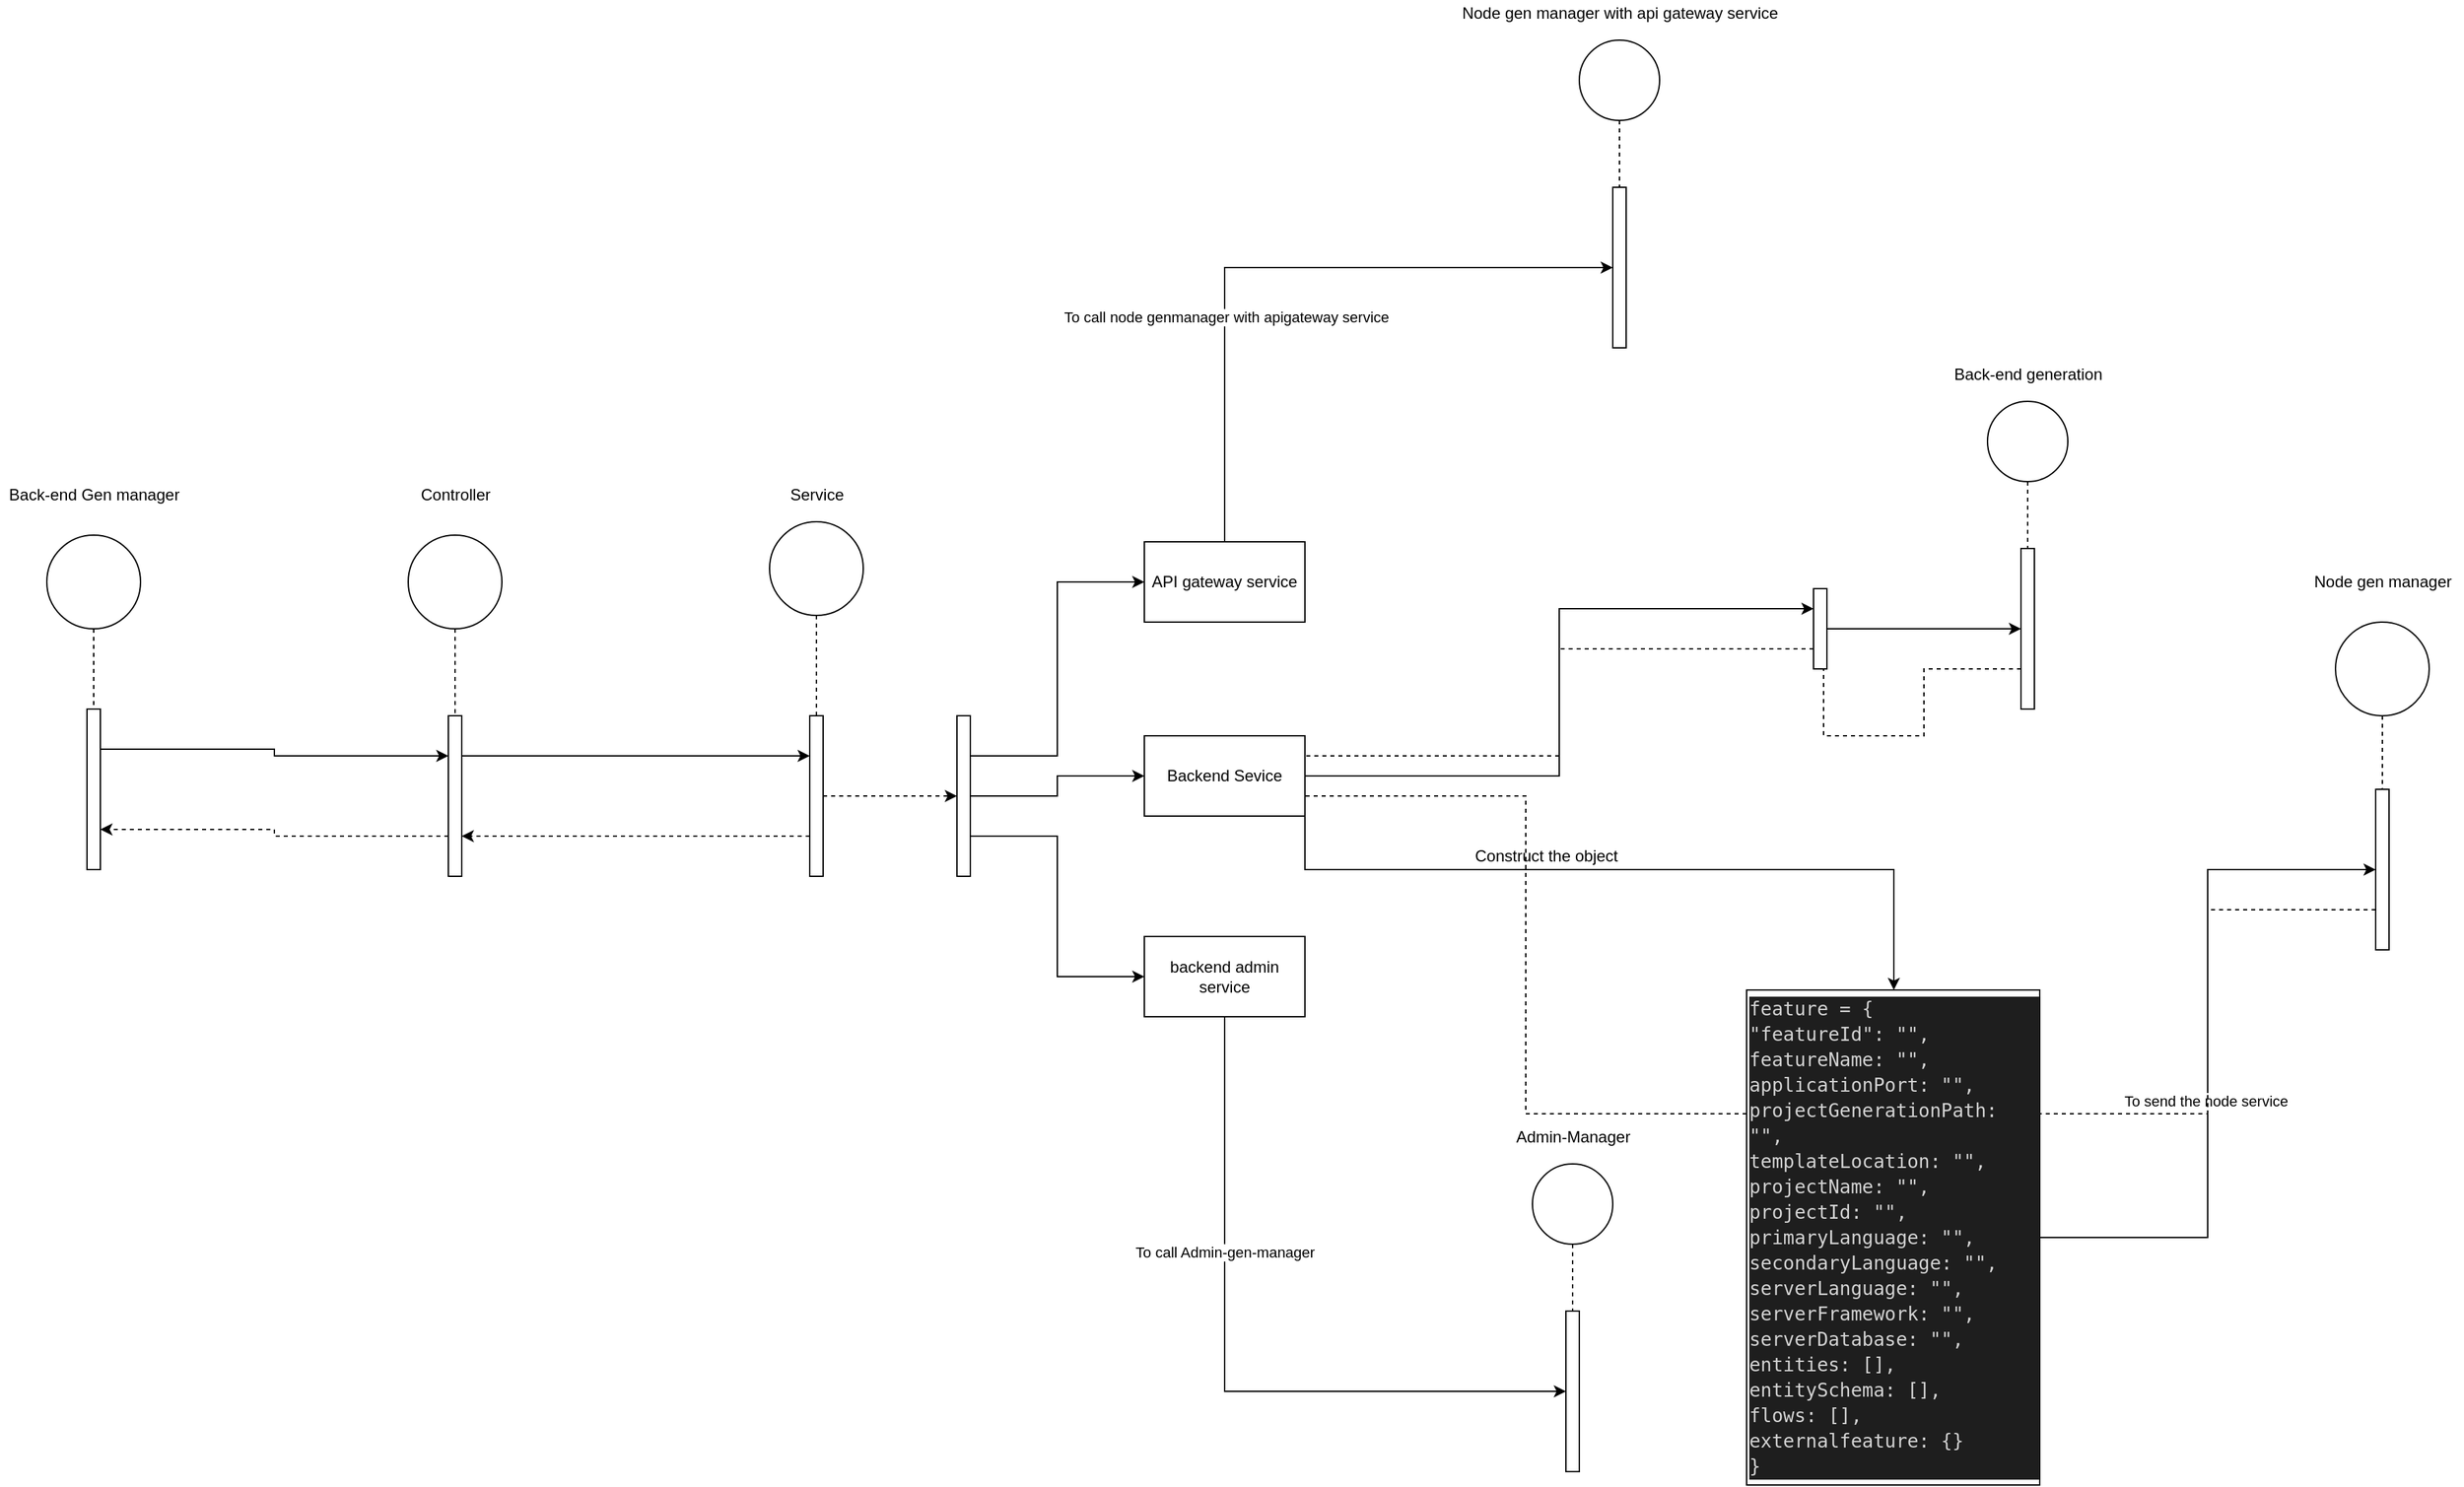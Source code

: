 <mxfile version="15.3.0" type="google"><diagram id="deNgg3nEkaRPRBhmVJgU" name="Page-1"><mxGraphModel dx="801" dy="1663" grid="1" gridSize="10" guides="1" tooltips="1" connect="1" arrows="1" fold="1" page="1" pageScale="1" pageWidth="827" pageHeight="1169" math="0" shadow="0"><root><mxCell id="0"/><mxCell id="1" parent="0"/><mxCell id="Msv3QlWYgXtPi2cDT2Zu-151" value="" style="edgeStyle=orthogonalEdgeStyle;rounded=0;orthogonalLoop=1;jettySize=auto;html=1;dashed=1;endArrow=none;endFill=0;" parent="1" source="Msv3QlWYgXtPi2cDT2Zu-149" target="Msv3QlWYgXtPi2cDT2Zu-150" edge="1"><mxGeometry relative="1" as="geometry"/></mxCell><mxCell id="Msv3QlWYgXtPi2cDT2Zu-149" value="" style="ellipse;whiteSpace=wrap;html=1;aspect=fixed;" parent="1" vertex="1"><mxGeometry x="230" y="390" width="70" height="70" as="geometry"/></mxCell><mxCell id="Msv3QlWYgXtPi2cDT2Zu-165" style="edgeStyle=orthogonalEdgeStyle;rounded=0;orthogonalLoop=1;jettySize=auto;html=1;exitX=0.25;exitY=0;exitDx=0;exitDy=0;entryX=0.25;entryY=1;entryDx=0;entryDy=0;endArrow=classic;endFill=1;" parent="1" source="Msv3QlWYgXtPi2cDT2Zu-150" target="Msv3QlWYgXtPi2cDT2Zu-156" edge="1"><mxGeometry relative="1" as="geometry"/></mxCell><mxCell id="Msv3QlWYgXtPi2cDT2Zu-150" value="" style="rounded=0;whiteSpace=wrap;html=1;direction=south;" parent="1" vertex="1"><mxGeometry x="260" y="520" width="10" height="120" as="geometry"/></mxCell><mxCell id="Msv3QlWYgXtPi2cDT2Zu-152" value="Back-end Gen manager" style="text;html=1;align=center;verticalAlign=middle;resizable=0;points=[];autosize=1;strokeColor=none;fillColor=none;" parent="1" vertex="1"><mxGeometry x="195" y="350" width="140" height="20" as="geometry"/></mxCell><mxCell id="Msv3QlWYgXtPi2cDT2Zu-154" value="" style="edgeStyle=orthogonalEdgeStyle;rounded=0;orthogonalLoop=1;jettySize=auto;html=1;dashed=1;endArrow=none;endFill=0;" parent="1" source="Msv3QlWYgXtPi2cDT2Zu-155" target="Msv3QlWYgXtPi2cDT2Zu-156" edge="1"><mxGeometry relative="1" as="geometry"/></mxCell><mxCell id="Msv3QlWYgXtPi2cDT2Zu-155" value="" style="ellipse;whiteSpace=wrap;html=1;aspect=fixed;" parent="1" vertex="1"><mxGeometry x="500" y="390" width="70" height="70" as="geometry"/></mxCell><mxCell id="Msv3QlWYgXtPi2cDT2Zu-166" style="edgeStyle=orthogonalEdgeStyle;rounded=0;orthogonalLoop=1;jettySize=auto;html=1;exitX=0.25;exitY=0;exitDx=0;exitDy=0;entryX=0.25;entryY=1;entryDx=0;entryDy=0;endArrow=classic;endFill=1;" parent="1" source="Msv3QlWYgXtPi2cDT2Zu-156" target="Msv3QlWYgXtPi2cDT2Zu-159" edge="1"><mxGeometry relative="1" as="geometry"/></mxCell><mxCell id="Msv3QlWYgXtPi2cDT2Zu-168" style="edgeStyle=orthogonalEdgeStyle;rounded=0;orthogonalLoop=1;jettySize=auto;html=1;exitX=0.75;exitY=1;exitDx=0;exitDy=0;entryX=0.75;entryY=0;entryDx=0;entryDy=0;endArrow=classic;endFill=1;dashed=1;" parent="1" source="Msv3QlWYgXtPi2cDT2Zu-156" target="Msv3QlWYgXtPi2cDT2Zu-150" edge="1"><mxGeometry relative="1" as="geometry"/></mxCell><mxCell id="Msv3QlWYgXtPi2cDT2Zu-156" value="" style="rounded=0;whiteSpace=wrap;html=1;direction=south;" parent="1" vertex="1"><mxGeometry x="530" y="525" width="10" height="120" as="geometry"/></mxCell><mxCell id="Msv3QlWYgXtPi2cDT2Zu-157" value="" style="edgeStyle=orthogonalEdgeStyle;rounded=0;orthogonalLoop=1;jettySize=auto;html=1;dashed=1;endArrow=none;endFill=0;" parent="1" source="Msv3QlWYgXtPi2cDT2Zu-158" target="Msv3QlWYgXtPi2cDT2Zu-159" edge="1"><mxGeometry relative="1" as="geometry"><Array as="points"><mxPoint x="805" y="415"/><mxPoint x="805" y="570"/></Array></mxGeometry></mxCell><mxCell id="Msv3QlWYgXtPi2cDT2Zu-158" value="" style="ellipse;whiteSpace=wrap;html=1;aspect=fixed;" parent="1" vertex="1"><mxGeometry x="770" y="380" width="70" height="70" as="geometry"/></mxCell><mxCell id="Msv3QlWYgXtPi2cDT2Zu-167" style="edgeStyle=orthogonalEdgeStyle;rounded=0;orthogonalLoop=1;jettySize=auto;html=1;exitX=0.75;exitY=1;exitDx=0;exitDy=0;entryX=0.75;entryY=0;entryDx=0;entryDy=0;endArrow=classic;endFill=1;dashed=1;" parent="1" source="Msv3QlWYgXtPi2cDT2Zu-159" target="Msv3QlWYgXtPi2cDT2Zu-156" edge="1"><mxGeometry relative="1" as="geometry"/></mxCell><mxCell id="Msv3QlWYgXtPi2cDT2Zu-170" style="edgeStyle=orthogonalEdgeStyle;rounded=0;orthogonalLoop=1;jettySize=auto;html=1;exitX=0.5;exitY=0;exitDx=0;exitDy=0;entryX=0.5;entryY=1;entryDx=0;entryDy=0;dashed=1;endArrow=classic;endFill=1;" parent="1" source="Msv3QlWYgXtPi2cDT2Zu-159" target="Msv3QlWYgXtPi2cDT2Zu-169" edge="1"><mxGeometry relative="1" as="geometry"/></mxCell><mxCell id="Msv3QlWYgXtPi2cDT2Zu-159" value="" style="rounded=0;whiteSpace=wrap;html=1;direction=south;" parent="1" vertex="1"><mxGeometry x="800" y="525" width="10" height="120" as="geometry"/></mxCell><mxCell id="Msv3QlWYgXtPi2cDT2Zu-163" value="Controller" style="text;html=1;align=center;verticalAlign=middle;resizable=0;points=[];autosize=1;strokeColor=none;fillColor=none;" parent="1" vertex="1"><mxGeometry x="500" y="350" width="70" height="20" as="geometry"/></mxCell><mxCell id="Msv3QlWYgXtPi2cDT2Zu-164" value="Service" style="text;html=1;align=center;verticalAlign=middle;resizable=0;points=[];autosize=1;strokeColor=none;fillColor=none;" parent="1" vertex="1"><mxGeometry x="775" y="350" width="60" height="20" as="geometry"/></mxCell><mxCell id="Msv3QlWYgXtPi2cDT2Zu-172" style="edgeStyle=orthogonalEdgeStyle;rounded=0;orthogonalLoop=1;jettySize=auto;html=1;exitX=0.25;exitY=0;exitDx=0;exitDy=0;entryX=0;entryY=0.5;entryDx=0;entryDy=0;endArrow=classic;endFill=1;" parent="1" source="Msv3QlWYgXtPi2cDT2Zu-169" target="Msv3QlWYgXtPi2cDT2Zu-171" edge="1"><mxGeometry relative="1" as="geometry"/></mxCell><mxCell id="Msv3QlWYgXtPi2cDT2Zu-175" style="edgeStyle=orthogonalEdgeStyle;rounded=0;orthogonalLoop=1;jettySize=auto;html=1;exitX=0.5;exitY=0;exitDx=0;exitDy=0;entryX=0;entryY=0.5;entryDx=0;entryDy=0;endArrow=classic;endFill=1;" parent="1" source="Msv3QlWYgXtPi2cDT2Zu-169" target="Msv3QlWYgXtPi2cDT2Zu-173" edge="1"><mxGeometry relative="1" as="geometry"/></mxCell><mxCell id="Msv3QlWYgXtPi2cDT2Zu-176" style="edgeStyle=orthogonalEdgeStyle;rounded=0;orthogonalLoop=1;jettySize=auto;html=1;exitX=0.75;exitY=0;exitDx=0;exitDy=0;entryX=0;entryY=0.5;entryDx=0;entryDy=0;endArrow=classic;endFill=1;" parent="1" source="Msv3QlWYgXtPi2cDT2Zu-169" target="Msv3QlWYgXtPi2cDT2Zu-174" edge="1"><mxGeometry relative="1" as="geometry"/></mxCell><mxCell id="Msv3QlWYgXtPi2cDT2Zu-169" value="" style="rounded=0;whiteSpace=wrap;html=1;direction=south;" parent="1" vertex="1"><mxGeometry x="910" y="525" width="10" height="120" as="geometry"/></mxCell><mxCell id="Msv3QlWYgXtPi2cDT2Zu-192" style="edgeStyle=orthogonalEdgeStyle;rounded=0;orthogonalLoop=1;jettySize=auto;html=1;exitX=0.5;exitY=0;exitDx=0;exitDy=0;entryX=0.5;entryY=1;entryDx=0;entryDy=0;endArrow=classic;endFill=1;" parent="1" source="Msv3QlWYgXtPi2cDT2Zu-171" target="Msv3QlWYgXtPi2cDT2Zu-191" edge="1"><mxGeometry relative="1" as="geometry"/></mxCell><mxCell id="Msv3QlWYgXtPi2cDT2Zu-200" value="To call node genmanager with apigateway service" style="edgeLabel;html=1;align=center;verticalAlign=middle;resizable=0;points=[];" parent="Msv3QlWYgXtPi2cDT2Zu-192" vertex="1" connectable="0"><mxGeometry x="-0.321" y="-1" relative="1" as="geometry"><mxPoint as="offset"/></mxGeometry></mxCell><mxCell id="Msv3QlWYgXtPi2cDT2Zu-171" value="API gateway service" style="rounded=0;whiteSpace=wrap;html=1;" parent="1" vertex="1"><mxGeometry x="1050" y="395" width="120" height="60" as="geometry"/></mxCell><mxCell id="yMF0-XNN8e7wiLe48o0n-1" style="edgeStyle=orthogonalEdgeStyle;rounded=0;orthogonalLoop=1;jettySize=auto;html=1;exitX=1;exitY=0.5;exitDx=0;exitDy=0;" edge="1" parent="1" source="Msv3QlWYgXtPi2cDT2Zu-173" target="Msv3QlWYgXtPi2cDT2Zu-177"><mxGeometry relative="1" as="geometry"><Array as="points"><mxPoint x="1170" y="640"/><mxPoint x="1610" y="640"/></Array></mxGeometry></mxCell><mxCell id="yMF0-XNN8e7wiLe48o0n-7" style="edgeStyle=orthogonalEdgeStyle;rounded=0;orthogonalLoop=1;jettySize=auto;html=1;exitX=1;exitY=0.5;exitDx=0;exitDy=0;entryX=0.25;entryY=1;entryDx=0;entryDy=0;" edge="1" parent="1" source="Msv3QlWYgXtPi2cDT2Zu-173" target="yMF0-XNN8e7wiLe48o0n-2"><mxGeometry relative="1" as="geometry"/></mxCell><mxCell id="Msv3QlWYgXtPi2cDT2Zu-173" value="Backend Sevice" style="rounded=0;whiteSpace=wrap;html=1;" parent="1" vertex="1"><mxGeometry x="1050" y="540" width="120" height="60" as="geometry"/></mxCell><mxCell id="Msv3QlWYgXtPi2cDT2Zu-197" style="edgeStyle=orthogonalEdgeStyle;rounded=0;orthogonalLoop=1;jettySize=auto;html=1;exitX=0.5;exitY=1;exitDx=0;exitDy=0;entryX=0.5;entryY=1;entryDx=0;entryDy=0;endArrow=classic;endFill=1;" parent="1" source="Msv3QlWYgXtPi2cDT2Zu-174" target="Msv3QlWYgXtPi2cDT2Zu-196" edge="1"><mxGeometry relative="1" as="geometry"/></mxCell><mxCell id="Msv3QlWYgXtPi2cDT2Zu-198" value="To call Admin-gen-manager" style="edgeLabel;html=1;align=center;verticalAlign=middle;resizable=0;points=[];" parent="Msv3QlWYgXtPi2cDT2Zu-197" vertex="1" connectable="0"><mxGeometry x="-0.342" relative="1" as="geometry"><mxPoint as="offset"/></mxGeometry></mxCell><mxCell id="Msv3QlWYgXtPi2cDT2Zu-174" value="backend admin service" style="rounded=0;whiteSpace=wrap;html=1;" parent="1" vertex="1"><mxGeometry x="1050" y="690" width="120" height="60" as="geometry"/></mxCell><mxCell id="Msv3QlWYgXtPi2cDT2Zu-184" style="edgeStyle=orthogonalEdgeStyle;rounded=0;orthogonalLoop=1;jettySize=auto;html=1;exitX=1;exitY=0.5;exitDx=0;exitDy=0;entryX=0.5;entryY=1;entryDx=0;entryDy=0;endArrow=classic;endFill=1;" parent="1" source="Msv3QlWYgXtPi2cDT2Zu-177" target="Msv3QlWYgXtPi2cDT2Zu-183" edge="1"><mxGeometry relative="1" as="geometry"/></mxCell><mxCell id="Msv3QlWYgXtPi2cDT2Zu-185" value="To send the node service" style="edgeLabel;html=1;align=center;verticalAlign=middle;resizable=0;points=[];" parent="Msv3QlWYgXtPi2cDT2Zu-184" vertex="1" connectable="0"><mxGeometry x="-0.135" y="2" relative="1" as="geometry"><mxPoint as="offset"/></mxGeometry></mxCell><mxCell id="yMF0-XNN8e7wiLe48o0n-14" style="edgeStyle=orthogonalEdgeStyle;rounded=0;orthogonalLoop=1;jettySize=auto;html=1;exitX=0;exitY=0.25;exitDx=0;exitDy=0;entryX=1;entryY=0.75;entryDx=0;entryDy=0;dashed=1;endArrow=none;endFill=0;" edge="1" parent="1" source="Msv3QlWYgXtPi2cDT2Zu-177" target="Msv3QlWYgXtPi2cDT2Zu-173"><mxGeometry relative="1" as="geometry"/></mxCell><mxCell id="Msv3QlWYgXtPi2cDT2Zu-177" value="&lt;div style=&quot;background-color: rgb(30 , 30 , 30) ; font-family: &amp;#34;droid sans mono&amp;#34; , monospace , monospace , &amp;#34;droid sans fallback&amp;#34; ; font-size: 14px ; line-height: 19px&quot;&gt;&lt;div style=&quot;color: rgb(212 , 212 , 212)&quot;&gt;&lt;div&gt;feature = {&lt;/div&gt;&lt;div&gt;&quot;featureId&quot;: &quot;&quot;,&lt;/div&gt;&lt;div&gt;featureName: &quot;&quot;,&lt;/div&gt;&lt;div&gt;applicationPort: &quot;&quot;,&lt;/div&gt;&lt;div&gt;projectGenerationPath: &quot;&quot;,&lt;/div&gt;&lt;div&gt;templateLocation: &quot;&quot;,&lt;/div&gt;&lt;div&gt;projectName: &quot;&quot;,&lt;/div&gt;&lt;div&gt;projectId: &quot;&quot;,&lt;/div&gt;&lt;div&gt;primaryLanguage: &quot;&quot;,&lt;/div&gt;&lt;div&gt;secondaryLanguage: &quot;&quot;,&lt;/div&gt;&lt;div&gt;serverLanguage: &quot;&quot;,&lt;/div&gt;&lt;div&gt;serverFramework: &quot;&quot;,&lt;/div&gt;&lt;div&gt;serverDatabase: &quot;&quot;,&lt;/div&gt;&lt;div&gt;entities: [],&lt;/div&gt;&lt;div&gt;entitySchema: [],&lt;/div&gt;&lt;div&gt;flows: [],&lt;/div&gt;&lt;div&gt;externalfeature: {}&lt;/div&gt;&lt;div&gt;}&lt;/div&gt;&lt;/div&gt;&lt;/div&gt;" style="rounded=0;whiteSpace=wrap;html=1;align=left;strokeColor=default;fillColor=#FFFFFF;" parent="1" vertex="1"><mxGeometry x="1500" y="730" width="219" height="370" as="geometry"/></mxCell><mxCell id="Msv3QlWYgXtPi2cDT2Zu-179" value="Construct the object" style="text;html=1;align=center;verticalAlign=middle;resizable=0;points=[];autosize=1;strokeColor=none;fillColor=none;" parent="1" vertex="1"><mxGeometry x="1290" y="620" width="120" height="20" as="geometry"/></mxCell><mxCell id="Msv3QlWYgXtPi2cDT2Zu-181" value="" style="edgeStyle=orthogonalEdgeStyle;rounded=0;orthogonalLoop=1;jettySize=auto;html=1;dashed=1;endArrow=none;endFill=0;" parent="1" source="Msv3QlWYgXtPi2cDT2Zu-182" target="Msv3QlWYgXtPi2cDT2Zu-183" edge="1"><mxGeometry relative="1" as="geometry"><Array as="points"><mxPoint x="1975" y="530"/><mxPoint x="1975" y="530"/></Array></mxGeometry></mxCell><mxCell id="Msv3QlWYgXtPi2cDT2Zu-182" value="" style="ellipse;whiteSpace=wrap;html=1;aspect=fixed;" parent="1" vertex="1"><mxGeometry x="1940" y="455" width="70" height="70" as="geometry"/></mxCell><mxCell id="yMF0-XNN8e7wiLe48o0n-13" style="edgeStyle=orthogonalEdgeStyle;rounded=0;orthogonalLoop=1;jettySize=auto;html=1;exitX=0.75;exitY=1;exitDx=0;exitDy=0;entryX=1;entryY=0.25;entryDx=0;entryDy=0;dashed=1;endArrow=none;endFill=0;" edge="1" parent="1" source="Msv3QlWYgXtPi2cDT2Zu-183" target="Msv3QlWYgXtPi2cDT2Zu-177"><mxGeometry relative="1" as="geometry"/></mxCell><mxCell id="Msv3QlWYgXtPi2cDT2Zu-183" value="" style="rounded=0;whiteSpace=wrap;html=1;direction=south;" parent="1" vertex="1"><mxGeometry x="1970" y="580" width="10" height="120" as="geometry"/></mxCell><mxCell id="Msv3QlWYgXtPi2cDT2Zu-188" value="Node gen manager" style="text;html=1;align=center;verticalAlign=middle;resizable=0;points=[];autosize=1;strokeColor=none;fillColor=none;" parent="1" vertex="1"><mxGeometry x="1915" y="415" width="120" height="20" as="geometry"/></mxCell><mxCell id="Msv3QlWYgXtPi2cDT2Zu-189" value="" style="edgeStyle=orthogonalEdgeStyle;rounded=0;orthogonalLoop=1;jettySize=auto;html=1;dashed=1;endArrow=none;endFill=0;" parent="1" source="Msv3QlWYgXtPi2cDT2Zu-190" target="Msv3QlWYgXtPi2cDT2Zu-191" edge="1"><mxGeometry relative="1" as="geometry"><Array as="points"><mxPoint x="1405" y="55"/><mxPoint x="1405" y="210"/></Array></mxGeometry></mxCell><mxCell id="Msv3QlWYgXtPi2cDT2Zu-190" value="" style="ellipse;whiteSpace=wrap;html=1;aspect=fixed;" parent="1" vertex="1"><mxGeometry x="1375" y="20" width="60" height="60" as="geometry"/></mxCell><mxCell id="Msv3QlWYgXtPi2cDT2Zu-191" value="" style="rounded=0;whiteSpace=wrap;html=1;direction=south;" parent="1" vertex="1"><mxGeometry x="1400" y="130" width="10" height="120" as="geometry"/></mxCell><mxCell id="Msv3QlWYgXtPi2cDT2Zu-193" value="Node gen manager with api gateway service" style="text;html=1;align=center;verticalAlign=middle;resizable=0;points=[];autosize=1;strokeColor=none;fillColor=none;" parent="1" vertex="1"><mxGeometry x="1280" y="-10" width="250" height="20" as="geometry"/></mxCell><mxCell id="Msv3QlWYgXtPi2cDT2Zu-194" value="" style="edgeStyle=orthogonalEdgeStyle;rounded=0;orthogonalLoop=1;jettySize=auto;html=1;dashed=1;endArrow=none;endFill=0;" parent="1" source="Msv3QlWYgXtPi2cDT2Zu-195" target="Msv3QlWYgXtPi2cDT2Zu-196" edge="1"><mxGeometry relative="1" as="geometry"><Array as="points"><mxPoint x="1370" y="895"/><mxPoint x="1370" y="1050"/></Array></mxGeometry></mxCell><mxCell id="Msv3QlWYgXtPi2cDT2Zu-195" value="" style="ellipse;whiteSpace=wrap;html=1;aspect=fixed;" parent="1" vertex="1"><mxGeometry x="1340" y="860" width="60" height="60" as="geometry"/></mxCell><mxCell id="Msv3QlWYgXtPi2cDT2Zu-196" value="" style="rounded=0;whiteSpace=wrap;html=1;direction=south;" parent="1" vertex="1"><mxGeometry x="1365" y="970" width="10" height="120" as="geometry"/></mxCell><mxCell id="Msv3QlWYgXtPi2cDT2Zu-199" value="Admin-Manager" style="text;html=1;align=center;verticalAlign=middle;resizable=0;points=[];autosize=1;strokeColor=none;fillColor=none;" parent="1" vertex="1"><mxGeometry x="1320" y="830" width="100" height="20" as="geometry"/></mxCell><mxCell id="yMF0-XNN8e7wiLe48o0n-10" style="edgeStyle=orthogonalEdgeStyle;rounded=0;orthogonalLoop=1;jettySize=auto;html=1;exitX=0.5;exitY=0;exitDx=0;exitDy=0;entryX=0.5;entryY=1;entryDx=0;entryDy=0;" edge="1" parent="1" source="yMF0-XNN8e7wiLe48o0n-2" target="yMF0-XNN8e7wiLe48o0n-5"><mxGeometry relative="1" as="geometry"/></mxCell><mxCell id="yMF0-XNN8e7wiLe48o0n-12" style="edgeStyle=orthogonalEdgeStyle;rounded=0;orthogonalLoop=1;jettySize=auto;html=1;exitX=0.75;exitY=1;exitDx=0;exitDy=0;entryX=1;entryY=0.25;entryDx=0;entryDy=0;dashed=1;endArrow=none;endFill=0;" edge="1" parent="1" source="yMF0-XNN8e7wiLe48o0n-2" target="Msv3QlWYgXtPi2cDT2Zu-173"><mxGeometry relative="1" as="geometry"/></mxCell><mxCell id="yMF0-XNN8e7wiLe48o0n-2" value="" style="rounded=0;whiteSpace=wrap;html=1;direction=south;" vertex="1" parent="1"><mxGeometry x="1550" y="430" width="10" height="60" as="geometry"/></mxCell><mxCell id="yMF0-XNN8e7wiLe48o0n-3" value="" style="edgeStyle=orthogonalEdgeStyle;rounded=0;orthogonalLoop=1;jettySize=auto;html=1;dashed=1;endArrow=none;endFill=0;" edge="1" parent="1" source="yMF0-XNN8e7wiLe48o0n-4" target="yMF0-XNN8e7wiLe48o0n-5"><mxGeometry relative="1" as="geometry"><Array as="points"><mxPoint x="1710" y="325"/><mxPoint x="1710" y="480"/></Array></mxGeometry></mxCell><mxCell id="yMF0-XNN8e7wiLe48o0n-4" value="" style="ellipse;whiteSpace=wrap;html=1;aspect=fixed;" vertex="1" parent="1"><mxGeometry x="1680" y="290" width="60" height="60" as="geometry"/></mxCell><mxCell id="yMF0-XNN8e7wiLe48o0n-11" style="edgeStyle=orthogonalEdgeStyle;rounded=0;orthogonalLoop=1;jettySize=auto;html=1;exitX=0.75;exitY=1;exitDx=0;exitDy=0;entryX=1;entryY=0.25;entryDx=0;entryDy=0;dashed=1;endArrow=none;endFill=0;" edge="1" parent="1" source="yMF0-XNN8e7wiLe48o0n-5" target="yMF0-XNN8e7wiLe48o0n-2"><mxGeometry relative="1" as="geometry"/></mxCell><mxCell id="yMF0-XNN8e7wiLe48o0n-5" value="" style="rounded=0;whiteSpace=wrap;html=1;direction=south;" vertex="1" parent="1"><mxGeometry x="1705" y="400" width="10" height="120" as="geometry"/></mxCell><mxCell id="yMF0-XNN8e7wiLe48o0n-8" value="Back-end generation" style="text;html=1;align=center;verticalAlign=middle;resizable=0;points=[];autosize=1;strokeColor=none;fillColor=none;" vertex="1" parent="1"><mxGeometry x="1645" y="260" width="130" height="20" as="geometry"/></mxCell></root></mxGraphModel></diagram></mxfile>